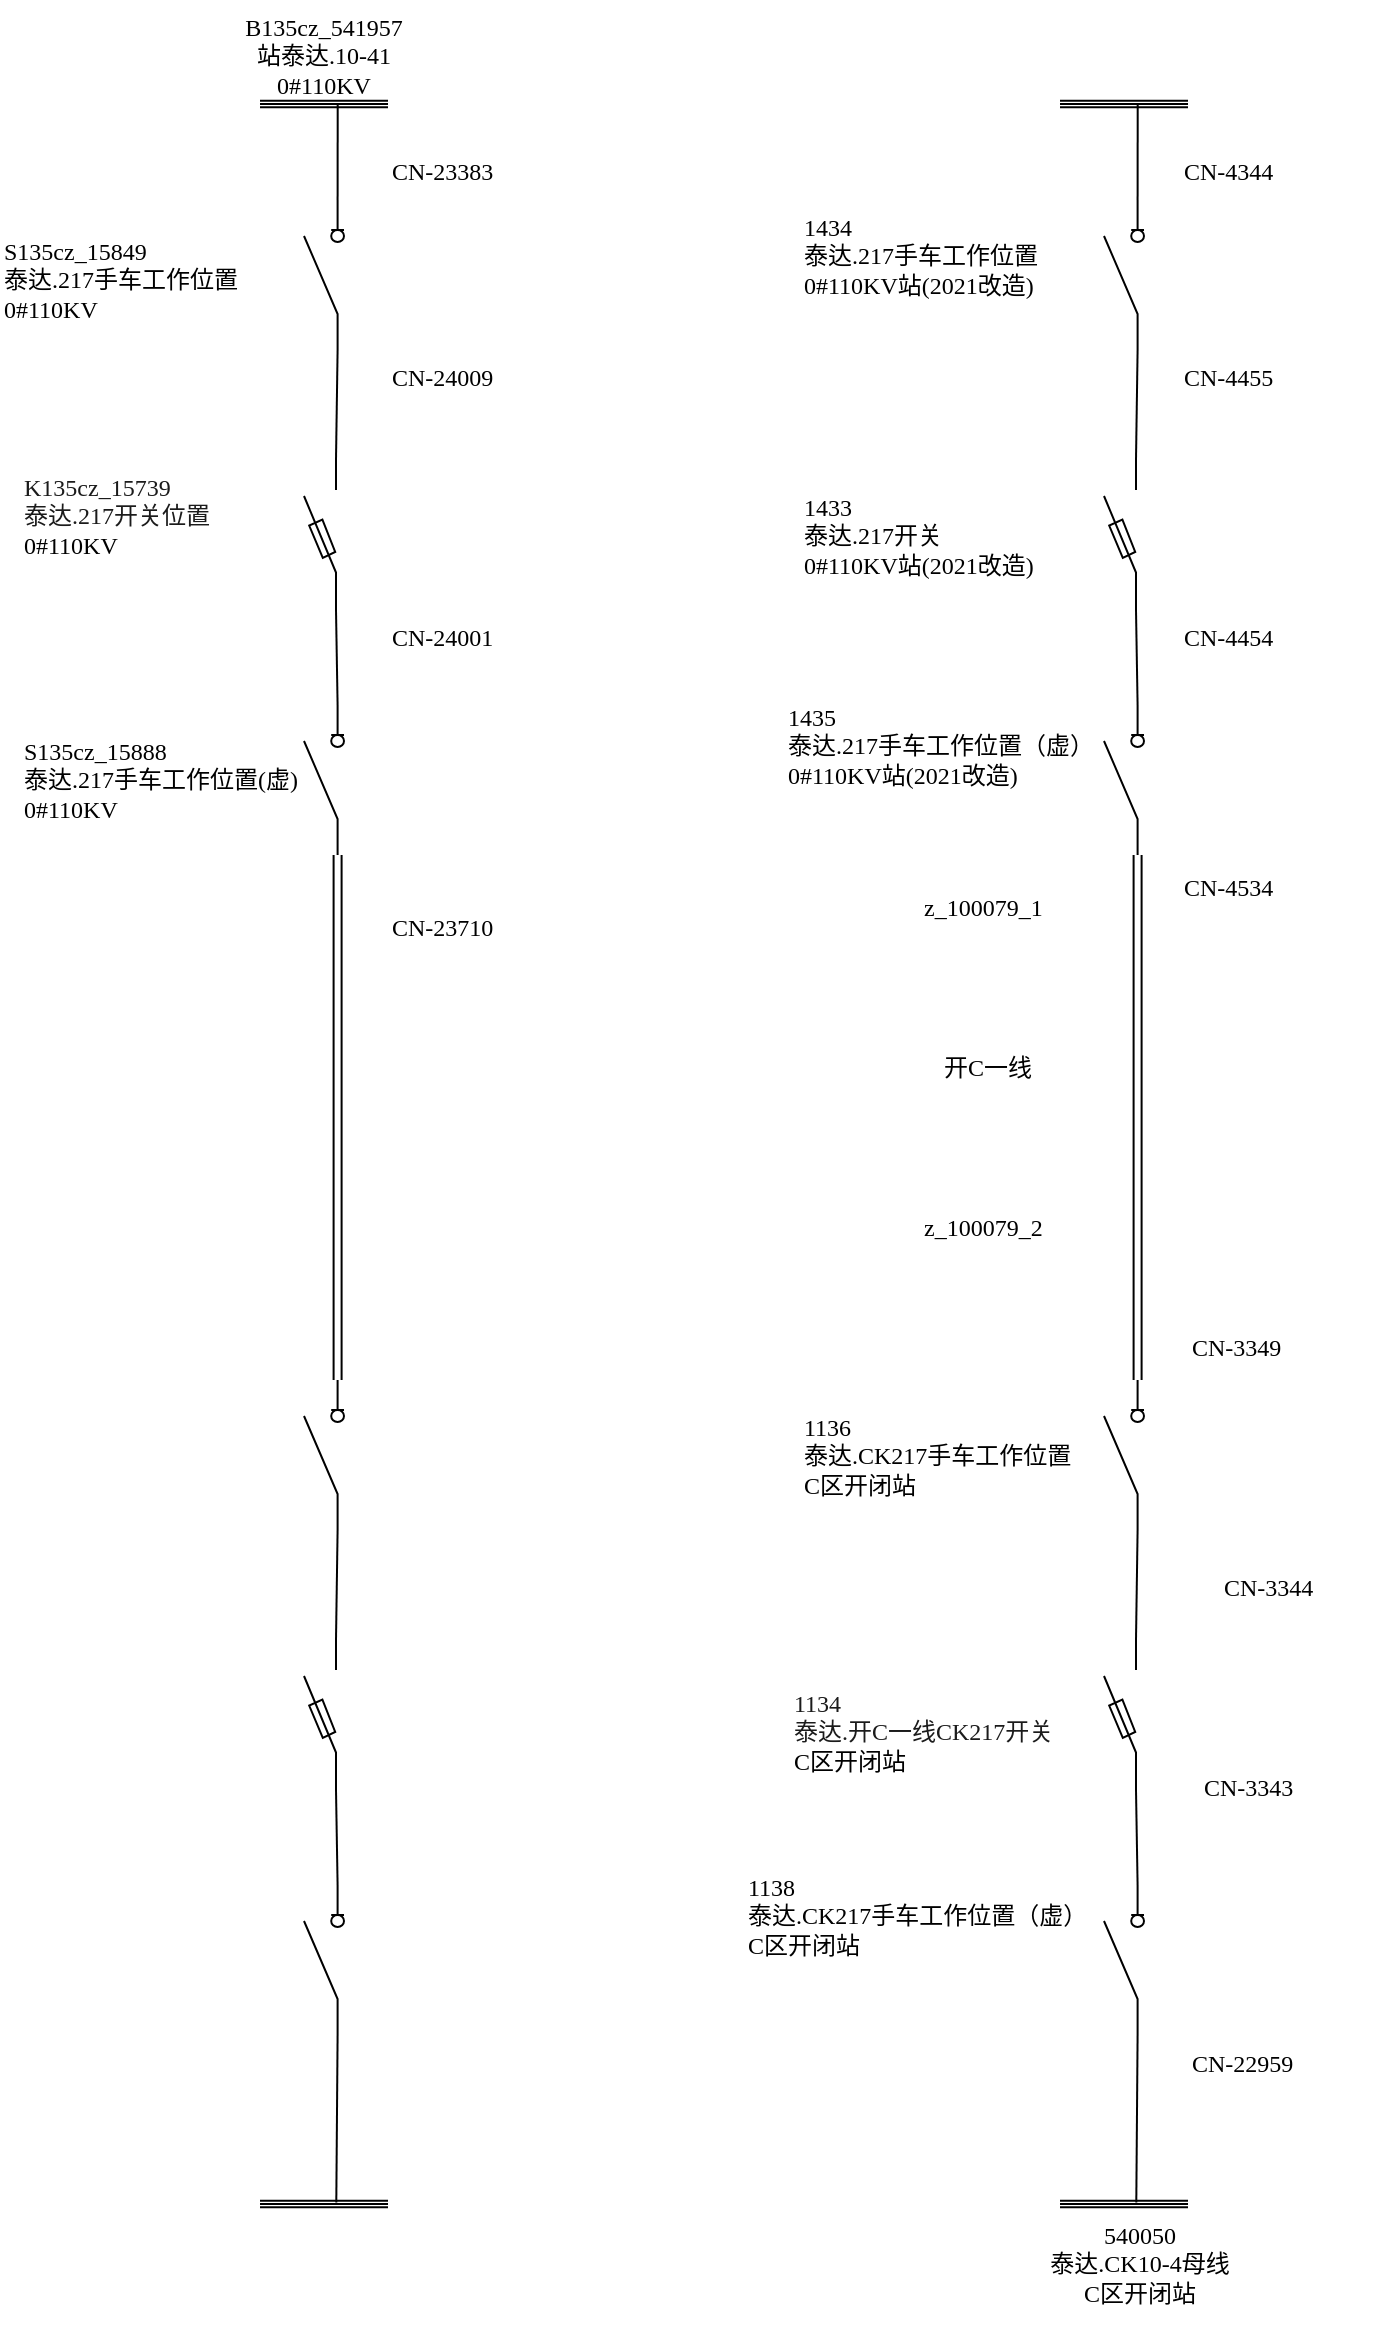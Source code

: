 <mxfile version="20.5.3" type="github">
  <diagram id="07fea595-8f29-1299-0266-81d95cde20df" name="Page-1">
    <mxGraphModel dx="1249" dy="715" grid="1" gridSize="10" guides="1" tooltips="1" connect="1" arrows="1" fold="1" page="1" pageScale="1" pageWidth="1169" pageHeight="827" background="none" math="0" shadow="0">
      <root>
        <mxCell id="0" />
        <mxCell id="1" parent="0" />
        <mxCell id="UaFH0vfjLDBY5YnZ4LmP-658" value="" style="shape=mxgraph.electrical.electro-mechanical.switchDisconnector;aspect=fixed;elSwitchState=off;direction=north;" vertex="1" parent="1">
          <mxGeometry x="212" y="942.5" width="20" height="75" as="geometry" />
        </mxCell>
        <mxCell id="UaFH0vfjLDBY5YnZ4LmP-659" value="" style="shape=mxgraph.electrical.electro-mechanical.fuse2;aspect=fixed;elSwitchState=off;direction=north;" vertex="1" parent="1">
          <mxGeometry x="212" y="820" width="20" height="75" as="geometry" />
        </mxCell>
        <mxCell id="UaFH0vfjLDBY5YnZ4LmP-660" value="" style="shape=mxgraph.electrical.electro-mechanical.switchDisconnector;aspect=fixed;elSwitchState=off;direction=north;" vertex="1" parent="1">
          <mxGeometry x="212" y="690" width="20" height="75" as="geometry" />
        </mxCell>
        <mxCell id="UaFH0vfjLDBY5YnZ4LmP-661" value="" style="pointerEvents=1;verticalLabelPosition=bottom;shadow=0;dashed=0;align=center;html=1;verticalAlign=top;shape=mxgraph.electrical.inductors.iron_core;" vertex="1" parent="1">
          <mxGeometry x="190" y="50" width="64" height="4" as="geometry" />
        </mxCell>
        <mxCell id="UaFH0vfjLDBY5YnZ4LmP-662" value="" style="shape=mxgraph.electrical.electro-mechanical.switchDisconnector;aspect=fixed;elSwitchState=off;direction=north;" vertex="1" parent="1">
          <mxGeometry x="212" y="352.5" width="20" height="75" as="geometry" />
        </mxCell>
        <mxCell id="UaFH0vfjLDBY5YnZ4LmP-663" value="" style="shape=mxgraph.electrical.electro-mechanical.fuse2;aspect=fixed;elSwitchState=off;direction=north;" vertex="1" parent="1">
          <mxGeometry x="212" y="230" width="20" height="75" as="geometry" />
        </mxCell>
        <mxCell id="UaFH0vfjLDBY5YnZ4LmP-664" value="" style="shape=mxgraph.electrical.electro-mechanical.switchDisconnector;aspect=fixed;elSwitchState=off;direction=north;" vertex="1" parent="1">
          <mxGeometry x="212" y="100" width="20" height="75" as="geometry" />
        </mxCell>
        <mxCell id="UaFH0vfjLDBY5YnZ4LmP-665" value="" style="pointerEvents=1;verticalLabelPosition=bottom;shadow=0;dashed=0;align=center;html=1;verticalAlign=top;shape=mxgraph.electrical.inductors.iron_core;" vertex="1" parent="1">
          <mxGeometry x="190" y="1100" width="64" height="4" as="geometry" />
        </mxCell>
        <mxCell id="UaFH0vfjLDBY5YnZ4LmP-667" value="" style="shape=link;html=1;rounded=0;exitX=0;exitY=0.84;exitDx=0;exitDy=0;entryX=1;entryY=0.84;entryDx=0;entryDy=0;" edge="1" parent="1" source="UaFH0vfjLDBY5YnZ4LmP-662" target="UaFH0vfjLDBY5YnZ4LmP-660">
          <mxGeometry width="100" relative="1" as="geometry">
            <mxPoint x="510" y="480" as="sourcePoint" />
            <mxPoint x="610" y="480" as="targetPoint" />
          </mxGeometry>
        </mxCell>
        <mxCell id="UaFH0vfjLDBY5YnZ4LmP-668" value="" style="endArrow=none;html=1;rounded=0;exitX=1;exitY=0.84;exitDx=0;exitDy=0;entryX=0.607;entryY=0.583;entryDx=0;entryDy=0;entryPerimeter=0;" edge="1" parent="1" source="UaFH0vfjLDBY5YnZ4LmP-664" target="UaFH0vfjLDBY5YnZ4LmP-661">
          <mxGeometry width="50" height="50" relative="1" as="geometry">
            <mxPoint x="230" y="90" as="sourcePoint" />
            <mxPoint x="229" y="60" as="targetPoint" />
          </mxGeometry>
        </mxCell>
        <mxCell id="UaFH0vfjLDBY5YnZ4LmP-669" value="" style="endArrow=none;html=1;rounded=0;exitX=1;exitY=0.8;exitDx=0;exitDy=0;entryX=0;entryY=0.84;entryDx=0;entryDy=0;" edge="1" parent="1" source="UaFH0vfjLDBY5YnZ4LmP-663" target="UaFH0vfjLDBY5YnZ4LmP-664">
          <mxGeometry width="50" height="50" relative="1" as="geometry">
            <mxPoint x="270" y="230" as="sourcePoint" />
            <mxPoint x="320" y="180" as="targetPoint" />
          </mxGeometry>
        </mxCell>
        <mxCell id="UaFH0vfjLDBY5YnZ4LmP-670" value="" style="endArrow=none;html=1;rounded=0;exitX=1;exitY=0.84;exitDx=0;exitDy=0;entryX=0;entryY=0.8;entryDx=0;entryDy=0;" edge="1" parent="1" source="UaFH0vfjLDBY5YnZ4LmP-662" target="UaFH0vfjLDBY5YnZ4LmP-663">
          <mxGeometry width="50" height="50" relative="1" as="geometry">
            <mxPoint x="290" y="350" as="sourcePoint" />
            <mxPoint x="340" y="300" as="targetPoint" />
          </mxGeometry>
        </mxCell>
        <mxCell id="UaFH0vfjLDBY5YnZ4LmP-671" value="" style="endArrow=none;html=1;rounded=0;exitX=1;exitY=0.8;exitDx=0;exitDy=0;entryX=0;entryY=0.84;entryDx=0;entryDy=0;" edge="1" parent="1" source="UaFH0vfjLDBY5YnZ4LmP-659" target="UaFH0vfjLDBY5YnZ4LmP-660">
          <mxGeometry width="50" height="50" relative="1" as="geometry">
            <mxPoint x="330" y="820" as="sourcePoint" />
            <mxPoint x="380" y="770" as="targetPoint" />
          </mxGeometry>
        </mxCell>
        <mxCell id="UaFH0vfjLDBY5YnZ4LmP-672" value="" style="endArrow=none;html=1;rounded=0;exitX=1;exitY=0.84;exitDx=0;exitDy=0;entryX=0;entryY=0.8;entryDx=0;entryDy=0;" edge="1" parent="1" source="UaFH0vfjLDBY5YnZ4LmP-658" target="UaFH0vfjLDBY5YnZ4LmP-659">
          <mxGeometry width="50" height="50" relative="1" as="geometry">
            <mxPoint x="300" y="940" as="sourcePoint" />
            <mxPoint x="350" y="890" as="targetPoint" />
          </mxGeometry>
        </mxCell>
        <mxCell id="UaFH0vfjLDBY5YnZ4LmP-673" value="" style="endArrow=none;html=1;rounded=0;exitX=0;exitY=0.84;exitDx=0;exitDy=0;entryX=0.596;entryY=0.321;entryDx=0;entryDy=0;entryPerimeter=0;" edge="1" parent="1" source="UaFH0vfjLDBY5YnZ4LmP-658" target="UaFH0vfjLDBY5YnZ4LmP-665">
          <mxGeometry width="50" height="50" relative="1" as="geometry">
            <mxPoint x="340" y="1050" as="sourcePoint" />
            <mxPoint x="390" y="1000" as="targetPoint" />
          </mxGeometry>
        </mxCell>
        <mxCell id="UaFH0vfjLDBY5YnZ4LmP-674" value="&lt;span style=&quot;color: rgb(27, 27, 27); font-size: 12px; font-style: normal; font-variant-ligatures: normal; font-variant-caps: normal; font-weight: 400; letter-spacing: normal; orphans: 2; text-align: left; text-indent: 0px; text-transform: none; widows: 2; word-spacing: 0px; -webkit-text-stroke-width: 0px; text-decoration-thickness: initial; text-decoration-style: initial; text-decoration-color: initial; float: none; display: inline !important;&quot;&gt;K135cz_15739&lt;br&gt;&lt;/span&gt;&lt;span style=&quot;color: rgb(27, 27, 27);&quot;&gt;泰达.217开关位置&lt;br&gt;&lt;/span&gt;&lt;span style=&quot;text-align: center;&quot;&gt;0#110KV&lt;/span&gt;&lt;span style=&quot;color: rgb(27, 27, 27);&quot;&gt;&lt;br&gt;&lt;/span&gt;" style="text;whiteSpace=wrap;html=1;fontFamily=Times New Roman;" vertex="1" parent="1">
          <mxGeometry x="70" y="230" width="110" height="60" as="geometry" />
        </mxCell>
        <mxCell id="UaFH0vfjLDBY5YnZ4LmP-676" value="CN-24009" style="text;whiteSpace=wrap;html=1;fontFamily=Times New Roman;" vertex="1" parent="1">
          <mxGeometry x="254" y="175" width="90" height="40" as="geometry" />
        </mxCell>
        <mxCell id="UaFH0vfjLDBY5YnZ4LmP-677" value="CN-24001" style="text;whiteSpace=wrap;html=1;fontFamily=Times New Roman;" vertex="1" parent="1">
          <mxGeometry x="254" y="305" width="90" height="40" as="geometry" />
        </mxCell>
        <mxCell id="UaFH0vfjLDBY5YnZ4LmP-679" value="S135cz_15849&lt;br&gt;泰达.217手车工作位置&lt;br&gt;&lt;span style=&quot;text-align: center;&quot;&gt;0#110KV&lt;/span&gt;" style="text;whiteSpace=wrap;html=1;fontFamily=Times New Roman;" vertex="1" parent="1">
          <mxGeometry x="60" y="112" width="150" height="58" as="geometry" />
        </mxCell>
        <mxCell id="UaFH0vfjLDBY5YnZ4LmP-680" value="CN-23383" style="text;whiteSpace=wrap;html=1;fontFamily=Times New Roman;" vertex="1" parent="1">
          <mxGeometry x="254" y="72" width="90" height="40" as="geometry" />
        </mxCell>
        <mxCell id="UaFH0vfjLDBY5YnZ4LmP-682" value="B135cz_541957&lt;br&gt;站泰达.10-41&lt;br&gt;0#110KV" style="text;whiteSpace=wrap;html=1;align=center;fontFamily=Times New Roman;" vertex="1" parent="1">
          <mxGeometry x="117" width="210" height="50" as="geometry" />
        </mxCell>
        <mxCell id="UaFH0vfjLDBY5YnZ4LmP-683" value="S135cz_15888&lt;br&gt;泰达.217手车工作位置(虚)&lt;br&gt;&lt;span style=&quot;text-align: center;&quot;&gt;0#110KV&lt;/span&gt;" style="text;whiteSpace=wrap;html=1;fontFamily=Times New Roman;" vertex="1" parent="1">
          <mxGeometry x="70" y="362" width="150" height="56" as="geometry" />
        </mxCell>
        <mxCell id="UaFH0vfjLDBY5YnZ4LmP-684" value="CN-23710" style="text;whiteSpace=wrap;html=1;fontFamily=Times New Roman;" vertex="1" parent="1">
          <mxGeometry x="254" y="450" width="90" height="40" as="geometry" />
        </mxCell>
        <mxCell id="UaFH0vfjLDBY5YnZ4LmP-685" value="" style="shape=mxgraph.electrical.electro-mechanical.switchDisconnector;aspect=fixed;elSwitchState=off;direction=north;" vertex="1" parent="1">
          <mxGeometry x="612" y="942.5" width="20" height="75" as="geometry" />
        </mxCell>
        <mxCell id="UaFH0vfjLDBY5YnZ4LmP-686" value="" style="shape=mxgraph.electrical.electro-mechanical.fuse2;aspect=fixed;elSwitchState=off;direction=north;" vertex="1" parent="1">
          <mxGeometry x="612" y="820" width="20" height="75" as="geometry" />
        </mxCell>
        <mxCell id="UaFH0vfjLDBY5YnZ4LmP-687" value="" style="shape=mxgraph.electrical.electro-mechanical.switchDisconnector;aspect=fixed;elSwitchState=off;direction=north;" vertex="1" parent="1">
          <mxGeometry x="612" y="690" width="20" height="75" as="geometry" />
        </mxCell>
        <mxCell id="UaFH0vfjLDBY5YnZ4LmP-688" value="" style="pointerEvents=1;verticalLabelPosition=bottom;shadow=0;dashed=0;align=center;html=1;verticalAlign=top;shape=mxgraph.electrical.inductors.iron_core;" vertex="1" parent="1">
          <mxGeometry x="590" y="50" width="64" height="4" as="geometry" />
        </mxCell>
        <mxCell id="UaFH0vfjLDBY5YnZ4LmP-689" value="" style="shape=mxgraph.electrical.electro-mechanical.switchDisconnector;aspect=fixed;elSwitchState=off;direction=north;" vertex="1" parent="1">
          <mxGeometry x="612" y="352.5" width="20" height="75" as="geometry" />
        </mxCell>
        <mxCell id="UaFH0vfjLDBY5YnZ4LmP-690" value="" style="shape=mxgraph.electrical.electro-mechanical.fuse2;aspect=fixed;elSwitchState=off;direction=north;" vertex="1" parent="1">
          <mxGeometry x="612" y="230" width="20" height="75" as="geometry" />
        </mxCell>
        <mxCell id="UaFH0vfjLDBY5YnZ4LmP-691" value="" style="shape=mxgraph.electrical.electro-mechanical.switchDisconnector;aspect=fixed;elSwitchState=off;direction=north;" vertex="1" parent="1">
          <mxGeometry x="612" y="100" width="20" height="75" as="geometry" />
        </mxCell>
        <mxCell id="UaFH0vfjLDBY5YnZ4LmP-692" value="" style="pointerEvents=1;verticalLabelPosition=bottom;shadow=0;dashed=0;align=center;html=1;verticalAlign=top;shape=mxgraph.electrical.inductors.iron_core;" vertex="1" parent="1">
          <mxGeometry x="590" y="1100" width="64" height="4" as="geometry" />
        </mxCell>
        <mxCell id="UaFH0vfjLDBY5YnZ4LmP-693" value="" style="shape=link;html=1;rounded=0;exitX=0;exitY=0.84;exitDx=0;exitDy=0;entryX=1;entryY=0.84;entryDx=0;entryDy=0;" edge="1" parent="1" source="UaFH0vfjLDBY5YnZ4LmP-689" target="UaFH0vfjLDBY5YnZ4LmP-687">
          <mxGeometry width="100" relative="1" as="geometry">
            <mxPoint x="910" y="480" as="sourcePoint" />
            <mxPoint x="1010" y="480" as="targetPoint" />
          </mxGeometry>
        </mxCell>
        <mxCell id="UaFH0vfjLDBY5YnZ4LmP-694" value="" style="endArrow=none;html=1;rounded=0;exitX=1;exitY=0.84;exitDx=0;exitDy=0;entryX=0.607;entryY=0.583;entryDx=0;entryDy=0;entryPerimeter=0;" edge="1" parent="1" source="UaFH0vfjLDBY5YnZ4LmP-691" target="UaFH0vfjLDBY5YnZ4LmP-688">
          <mxGeometry width="50" height="50" relative="1" as="geometry">
            <mxPoint x="630" y="90" as="sourcePoint" />
            <mxPoint x="629" y="60" as="targetPoint" />
          </mxGeometry>
        </mxCell>
        <mxCell id="UaFH0vfjLDBY5YnZ4LmP-695" value="" style="endArrow=none;html=1;rounded=0;exitX=1;exitY=0.8;exitDx=0;exitDy=0;entryX=0;entryY=0.84;entryDx=0;entryDy=0;" edge="1" parent="1" source="UaFH0vfjLDBY5YnZ4LmP-690" target="UaFH0vfjLDBY5YnZ4LmP-691">
          <mxGeometry width="50" height="50" relative="1" as="geometry">
            <mxPoint x="670" y="230" as="sourcePoint" />
            <mxPoint x="720" y="180" as="targetPoint" />
          </mxGeometry>
        </mxCell>
        <mxCell id="UaFH0vfjLDBY5YnZ4LmP-696" value="" style="endArrow=none;html=1;rounded=0;exitX=1;exitY=0.84;exitDx=0;exitDy=0;entryX=0;entryY=0.8;entryDx=0;entryDy=0;" edge="1" parent="1" source="UaFH0vfjLDBY5YnZ4LmP-689" target="UaFH0vfjLDBY5YnZ4LmP-690">
          <mxGeometry width="50" height="50" relative="1" as="geometry">
            <mxPoint x="690" y="350" as="sourcePoint" />
            <mxPoint x="740" y="300" as="targetPoint" />
          </mxGeometry>
        </mxCell>
        <mxCell id="UaFH0vfjLDBY5YnZ4LmP-697" value="" style="endArrow=none;html=1;rounded=0;exitX=1;exitY=0.8;exitDx=0;exitDy=0;entryX=0;entryY=0.84;entryDx=0;entryDy=0;" edge="1" parent="1" source="UaFH0vfjLDBY5YnZ4LmP-686" target="UaFH0vfjLDBY5YnZ4LmP-687">
          <mxGeometry width="50" height="50" relative="1" as="geometry">
            <mxPoint x="730" y="820" as="sourcePoint" />
            <mxPoint x="780" y="770" as="targetPoint" />
          </mxGeometry>
        </mxCell>
        <mxCell id="UaFH0vfjLDBY5YnZ4LmP-698" value="" style="endArrow=none;html=1;rounded=0;exitX=1;exitY=0.84;exitDx=0;exitDy=0;entryX=0;entryY=0.8;entryDx=0;entryDy=0;" edge="1" parent="1" source="UaFH0vfjLDBY5YnZ4LmP-685" target="UaFH0vfjLDBY5YnZ4LmP-686">
          <mxGeometry width="50" height="50" relative="1" as="geometry">
            <mxPoint x="700" y="940" as="sourcePoint" />
            <mxPoint x="750" y="890" as="targetPoint" />
          </mxGeometry>
        </mxCell>
        <mxCell id="UaFH0vfjLDBY5YnZ4LmP-699" value="" style="endArrow=none;html=1;rounded=0;exitX=0;exitY=0.84;exitDx=0;exitDy=0;entryX=0.596;entryY=0.321;entryDx=0;entryDy=0;entryPerimeter=0;" edge="1" parent="1" source="UaFH0vfjLDBY5YnZ4LmP-685" target="UaFH0vfjLDBY5YnZ4LmP-692">
          <mxGeometry width="50" height="50" relative="1" as="geometry">
            <mxPoint x="740" y="1050" as="sourcePoint" />
            <mxPoint x="790" y="1000" as="targetPoint" />
          </mxGeometry>
        </mxCell>
        <mxCell id="UaFH0vfjLDBY5YnZ4LmP-708" value="&lt;span style=&quot;color: rgb(27, 27, 27); font-size: 12px; font-style: normal; font-variant-ligatures: normal; font-variant-caps: normal; font-weight: 400; letter-spacing: normal; orphans: 2; text-align: left; text-indent: 0px; text-transform: none; widows: 2; word-spacing: 0px; -webkit-text-stroke-width: 0px; text-decoration-thickness: initial; text-decoration-style: initial; text-decoration-color: initial; float: none; display: inline !important;&quot;&gt;1134&lt;br&gt;&lt;span style=&quot;&quot;&gt;泰达.开C一线CK217开关&lt;br&gt;&lt;/span&gt;&lt;span style=&quot;color: rgb(0, 0, 0); text-align: center;&quot;&gt;C区开闭站&lt;/span&gt;&lt;br&gt;&lt;/span&gt;" style="text;whiteSpace=wrap;html=1;fontFamily=Times New Roman;" vertex="1" parent="1">
          <mxGeometry x="455" y="837.5" width="140" height="62.5" as="geometry" />
        </mxCell>
        <mxCell id="UaFH0vfjLDBY5YnZ4LmP-709" value="CN-3344" style="text;whiteSpace=wrap;html=1;fontFamily=Times New Roman;" vertex="1" parent="1">
          <mxGeometry x="670" y="780" width="80" height="40" as="geometry" />
        </mxCell>
        <mxCell id="UaFH0vfjLDBY5YnZ4LmP-710" value="CN-3343" style="text;whiteSpace=wrap;html=1;fontFamily=Times New Roman;" vertex="1" parent="1">
          <mxGeometry x="660" y="880" width="80" height="40" as="geometry" />
        </mxCell>
        <mxCell id="UaFH0vfjLDBY5YnZ4LmP-712" value="1138&lt;br&gt;泰达.CK217手车工作位置（虚）&lt;br&gt;&lt;span style=&quot;text-align: center;&quot;&gt;C区开闭站&lt;/span&gt;" style="text;whiteSpace=wrap;html=1;fontFamily=Times New Roman;" vertex="1" parent="1">
          <mxGeometry x="432" y="930" width="180" height="57.5" as="geometry" />
        </mxCell>
        <mxCell id="UaFH0vfjLDBY5YnZ4LmP-714" value="CN-22959" style="text;whiteSpace=wrap;html=1;fontFamily=Times New Roman;" vertex="1" parent="1">
          <mxGeometry x="654" y="1017.5" width="90" height="40" as="geometry" />
        </mxCell>
        <mxCell id="UaFH0vfjLDBY5YnZ4LmP-716" value="540050&lt;br&gt;泰达.CK10-4母线&lt;br&gt;C区开闭站" style="text;whiteSpace=wrap;html=1;align=center;fontFamily=Times New Roman;" vertex="1" parent="1">
          <mxGeometry x="570" y="1104" width="120" height="60" as="geometry" />
        </mxCell>
        <mxCell id="UaFH0vfjLDBY5YnZ4LmP-717" value="1136&lt;br&gt;泰达.CK217手车工作位置&lt;br&gt;&lt;span style=&quot;text-align: center;&quot;&gt;C区开闭站&lt;/span&gt;" style="text;whiteSpace=wrap;html=1;fontFamily=Times New Roman;" vertex="1" parent="1">
          <mxGeometry x="460" y="700" width="150" height="60" as="geometry" />
        </mxCell>
        <mxCell id="UaFH0vfjLDBY5YnZ4LmP-718" value="CN-3349" style="text;whiteSpace=wrap;html=1;fontFamily=Times New Roman;" vertex="1" parent="1">
          <mxGeometry x="654" y="660" width="80" height="40" as="geometry" />
        </mxCell>
        <mxCell id="UaFH0vfjLDBY5YnZ4LmP-720" value="z_100079_2" style="text;whiteSpace=wrap;html=1;fontFamily=Times New Roman;" vertex="1" parent="1">
          <mxGeometry x="520" y="600" width="100" height="40" as="geometry" />
        </mxCell>
        <mxCell id="UaFH0vfjLDBY5YnZ4LmP-721" value="z_100079_1" style="text;whiteSpace=wrap;html=1;fontFamily=Times New Roman;" vertex="1" parent="1">
          <mxGeometry x="520" y="440" width="100" height="40" as="geometry" />
        </mxCell>
        <mxCell id="UaFH0vfjLDBY5YnZ4LmP-722" value="开C一线" style="text;whiteSpace=wrap;html=1;fontFamily=Times New Roman;" vertex="1" parent="1">
          <mxGeometry x="530" y="520" width="60" height="30" as="geometry" />
        </mxCell>
        <mxCell id="UaFH0vfjLDBY5YnZ4LmP-724" value="CN-4534" style="text;whiteSpace=wrap;html=1;fontFamily=Times New Roman;" vertex="1" parent="1">
          <mxGeometry x="650" y="430" width="80" height="40" as="geometry" />
        </mxCell>
        <mxCell id="UaFH0vfjLDBY5YnZ4LmP-726" value="1435&lt;br&gt;泰达.217手车工作位置（虚）&lt;br&gt;0#110KV站(2021改造)" style="text;whiteSpace=wrap;html=1;fontFamily=Times New Roman;" vertex="1" parent="1">
          <mxGeometry x="452" y="345" width="160" height="55" as="geometry" />
        </mxCell>
        <mxCell id="UaFH0vfjLDBY5YnZ4LmP-727" value="CN-4454" style="text;whiteSpace=wrap;html=1;fontFamily=Times New Roman;" vertex="1" parent="1">
          <mxGeometry x="650" y="305" width="80" height="40" as="geometry" />
        </mxCell>
        <mxCell id="UaFH0vfjLDBY5YnZ4LmP-728" value="1433&lt;br&gt;泰达.217开关&lt;br&gt;0#110KV站(2021改造)" style="text;whiteSpace=wrap;html=1;fontFamily=Times New Roman;" vertex="1" parent="1">
          <mxGeometry x="460" y="240" width="140" height="60" as="geometry" />
        </mxCell>
        <mxCell id="UaFH0vfjLDBY5YnZ4LmP-729" value="CN-4455" style="text;whiteSpace=wrap;html=1;fontFamily=Times New Roman;" vertex="1" parent="1">
          <mxGeometry x="650" y="175" width="80" height="40" as="geometry" />
        </mxCell>
        <mxCell id="UaFH0vfjLDBY5YnZ4LmP-730" value="1434&lt;br&gt;泰达.217手车工作位置&lt;br&gt;0#110KV站(2021改造)" style="text;whiteSpace=wrap;html=1;fontFamily=Times New Roman;" vertex="1" parent="1">
          <mxGeometry x="460" y="100" width="130" height="60" as="geometry" />
        </mxCell>
        <mxCell id="UaFH0vfjLDBY5YnZ4LmP-731" value="CN-4344" style="text;whiteSpace=wrap;html=1;fontFamily=Times New Roman;" vertex="1" parent="1">
          <mxGeometry x="650" y="72" width="80" height="40" as="geometry" />
        </mxCell>
      </root>
    </mxGraphModel>
  </diagram>
</mxfile>
